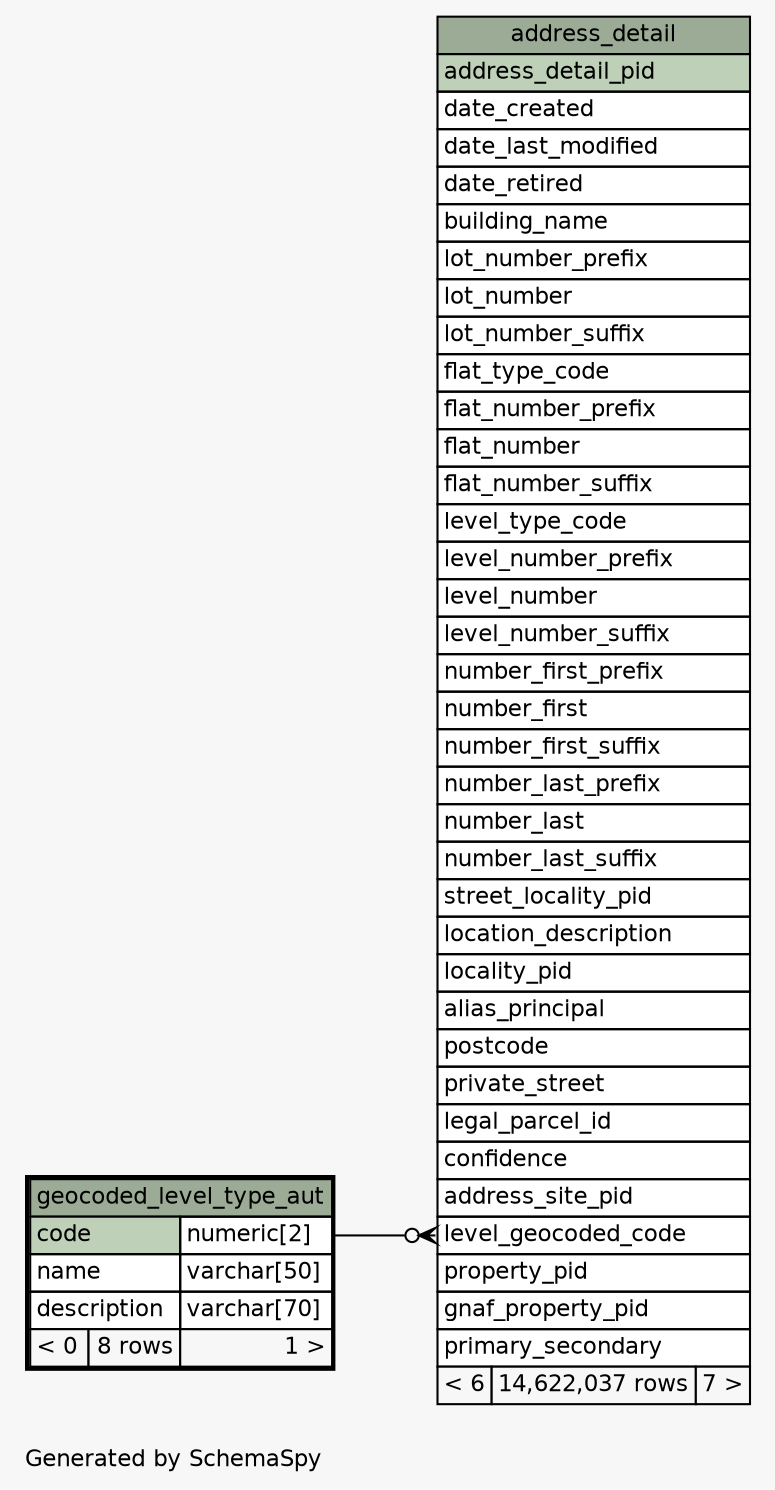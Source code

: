 // dot 2.40.1 on Linux 4.15.0-20-generic
// SchemaSpy rev 590
digraph "oneDegreeRelationshipsDiagram" {
  graph [
    rankdir="RL"
    bgcolor="#f7f7f7"
    label="\nGenerated by SchemaSpy"
    labeljust="l"
    nodesep="0.18"
    ranksep="0.46"
    fontname="Helvetica"
    fontsize="11"
  ];
  node [
    fontname="Helvetica"
    fontsize="11"
    shape="plaintext"
  ];
  edge [
    arrowsize="0.8"
  ];
  "address_detail":"level_geocoded_code":w -> "geocoded_level_type_aut":"code.type":e [arrowhead=none dir=back arrowtail=crowodot];
  "address_detail" [
    label=<
    <TABLE BORDER="0" CELLBORDER="1" CELLSPACING="0" BGCOLOR="#ffffff">
      <TR><TD COLSPAN="3" BGCOLOR="#9bab96" ALIGN="CENTER">address_detail</TD></TR>
      <TR><TD PORT="address_detail_pid" COLSPAN="3" BGCOLOR="#bed1b8" ALIGN="LEFT">address_detail_pid</TD></TR>
      <TR><TD PORT="date_created" COLSPAN="3" ALIGN="LEFT">date_created</TD></TR>
      <TR><TD PORT="date_last_modified" COLSPAN="3" ALIGN="LEFT">date_last_modified</TD></TR>
      <TR><TD PORT="date_retired" COLSPAN="3" ALIGN="LEFT">date_retired</TD></TR>
      <TR><TD PORT="building_name" COLSPAN="3" ALIGN="LEFT">building_name</TD></TR>
      <TR><TD PORT="lot_number_prefix" COLSPAN="3" ALIGN="LEFT">lot_number_prefix</TD></TR>
      <TR><TD PORT="lot_number" COLSPAN="3" ALIGN="LEFT">lot_number</TD></TR>
      <TR><TD PORT="lot_number_suffix" COLSPAN="3" ALIGN="LEFT">lot_number_suffix</TD></TR>
      <TR><TD PORT="flat_type_code" COLSPAN="3" ALIGN="LEFT">flat_type_code</TD></TR>
      <TR><TD PORT="flat_number_prefix" COLSPAN="3" ALIGN="LEFT">flat_number_prefix</TD></TR>
      <TR><TD PORT="flat_number" COLSPAN="3" ALIGN="LEFT">flat_number</TD></TR>
      <TR><TD PORT="flat_number_suffix" COLSPAN="3" ALIGN="LEFT">flat_number_suffix</TD></TR>
      <TR><TD PORT="level_type_code" COLSPAN="3" ALIGN="LEFT">level_type_code</TD></TR>
      <TR><TD PORT="level_number_prefix" COLSPAN="3" ALIGN="LEFT">level_number_prefix</TD></TR>
      <TR><TD PORT="level_number" COLSPAN="3" ALIGN="LEFT">level_number</TD></TR>
      <TR><TD PORT="level_number_suffix" COLSPAN="3" ALIGN="LEFT">level_number_suffix</TD></TR>
      <TR><TD PORT="number_first_prefix" COLSPAN="3" ALIGN="LEFT">number_first_prefix</TD></TR>
      <TR><TD PORT="number_first" COLSPAN="3" ALIGN="LEFT">number_first</TD></TR>
      <TR><TD PORT="number_first_suffix" COLSPAN="3" ALIGN="LEFT">number_first_suffix</TD></TR>
      <TR><TD PORT="number_last_prefix" COLSPAN="3" ALIGN="LEFT">number_last_prefix</TD></TR>
      <TR><TD PORT="number_last" COLSPAN="3" ALIGN="LEFT">number_last</TD></TR>
      <TR><TD PORT="number_last_suffix" COLSPAN="3" ALIGN="LEFT">number_last_suffix</TD></TR>
      <TR><TD PORT="street_locality_pid" COLSPAN="3" ALIGN="LEFT">street_locality_pid</TD></TR>
      <TR><TD PORT="location_description" COLSPAN="3" ALIGN="LEFT">location_description</TD></TR>
      <TR><TD PORT="locality_pid" COLSPAN="3" ALIGN="LEFT">locality_pid</TD></TR>
      <TR><TD PORT="alias_principal" COLSPAN="3" ALIGN="LEFT">alias_principal</TD></TR>
      <TR><TD PORT="postcode" COLSPAN="3" ALIGN="LEFT">postcode</TD></TR>
      <TR><TD PORT="private_street" COLSPAN="3" ALIGN="LEFT">private_street</TD></TR>
      <TR><TD PORT="legal_parcel_id" COLSPAN="3" ALIGN="LEFT">legal_parcel_id</TD></TR>
      <TR><TD PORT="confidence" COLSPAN="3" ALIGN="LEFT">confidence</TD></TR>
      <TR><TD PORT="address_site_pid" COLSPAN="3" ALIGN="LEFT">address_site_pid</TD></TR>
      <TR><TD PORT="level_geocoded_code" COLSPAN="3" ALIGN="LEFT">level_geocoded_code</TD></TR>
      <TR><TD PORT="property_pid" COLSPAN="3" ALIGN="LEFT">property_pid</TD></TR>
      <TR><TD PORT="gnaf_property_pid" COLSPAN="3" ALIGN="LEFT">gnaf_property_pid</TD></TR>
      <TR><TD PORT="primary_secondary" COLSPAN="3" ALIGN="LEFT">primary_secondary</TD></TR>
      <TR><TD ALIGN="LEFT" BGCOLOR="#f7f7f7">&lt; 6</TD><TD ALIGN="RIGHT" BGCOLOR="#f7f7f7">14,622,037 rows</TD><TD ALIGN="RIGHT" BGCOLOR="#f7f7f7">7 &gt;</TD></TR>
    </TABLE>>
    URL="address_detail.html"
    tooltip="address_detail"
  ];
  "geocoded_level_type_aut" [
    label=<
    <TABLE BORDER="2" CELLBORDER="1" CELLSPACING="0" BGCOLOR="#ffffff">
      <TR><TD COLSPAN="3" BGCOLOR="#9bab96" ALIGN="CENTER">geocoded_level_type_aut</TD></TR>
      <TR><TD PORT="code" COLSPAN="2" BGCOLOR="#bed1b8" ALIGN="LEFT">code</TD><TD PORT="code.type" ALIGN="LEFT">numeric[2]</TD></TR>
      <TR><TD PORT="name" COLSPAN="2" ALIGN="LEFT">name</TD><TD PORT="name.type" ALIGN="LEFT">varchar[50]</TD></TR>
      <TR><TD PORT="description" COLSPAN="2" ALIGN="LEFT">description</TD><TD PORT="description.type" ALIGN="LEFT">varchar[70]</TD></TR>
      <TR><TD ALIGN="LEFT" BGCOLOR="#f7f7f7">&lt; 0</TD><TD ALIGN="RIGHT" BGCOLOR="#f7f7f7">8 rows</TD><TD ALIGN="RIGHT" BGCOLOR="#f7f7f7">1 &gt;</TD></TR>
    </TABLE>>
    URL="geocoded_level_type_aut.html"
    tooltip="geocoded_level_type_aut"
  ];
}
